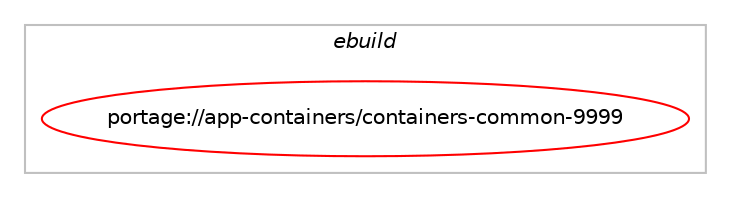 digraph prolog {

# *************
# Graph options
# *************

newrank=true;
concentrate=true;
compound=true;
graph [rankdir=LR,fontname=Helvetica,fontsize=10,ranksep=1.5];#, ranksep=2.5, nodesep=0.2];
edge  [arrowhead=vee];
node  [fontname=Helvetica,fontsize=10];

# **********
# The ebuild
# **********

subgraph cluster_leftcol {
color=gray;
label=<<i>ebuild</i>>;
id [label="portage://app-containers/containers-common-9999", color=red, width=4, href="../app-containers/containers-common-9999.svg"];
}

# ****************
# The dependencies
# ****************

subgraph cluster_midcol {
color=gray;
label=<<i>dependencies</i>>;
subgraph cluster_compile {
fillcolor="#eeeeee";
style=filled;
label=<<i>compile</i>>;
}
subgraph cluster_compileandrun {
fillcolor="#eeeeee";
style=filled;
label=<<i>compile and run</i>>;
}
subgraph cluster_run {
fillcolor="#eeeeee";
style=filled;
label=<<i>run</i>>;
# *** BEGIN UNKNOWN DEPENDENCY TYPE (TODO) ***
# id -> equal(package_dependency(portage://app-containers/containers-common-9999,run,no,app-containers,aardvark-dns,greaterequal,[1.10.0,,,1.10.0],[],[]))
# *** END UNKNOWN DEPENDENCY TYPE (TODO) ***

# *** BEGIN UNKNOWN DEPENDENCY TYPE (TODO) ***
# id -> equal(package_dependency(portage://app-containers/containers-common-9999,run,no,app-containers,containers-image,greaterequal,[5.30.0,,,5.30.0],[],[]))
# *** END UNKNOWN DEPENDENCY TYPE (TODO) ***

# *** BEGIN UNKNOWN DEPENDENCY TYPE (TODO) ***
# id -> equal(package_dependency(portage://app-containers/containers-common-9999,run,no,app-containers,containers-shortnames,none,[,,],[],[]))
# *** END UNKNOWN DEPENDENCY TYPE (TODO) ***

# *** BEGIN UNKNOWN DEPENDENCY TYPE (TODO) ***
# id -> equal(package_dependency(portage://app-containers/containers-common-9999,run,no,app-containers,containers-storage,greaterequal,[1.53.0,,,1.53.0],[],[]))
# *** END UNKNOWN DEPENDENCY TYPE (TODO) ***

# *** BEGIN UNKNOWN DEPENDENCY TYPE (TODO) ***
# id -> equal(package_dependency(portage://app-containers/containers-common-9999,run,no,app-containers,crun,greaterequal,[1.14.3,,,1.14.3],[],[]))
# *** END UNKNOWN DEPENDENCY TYPE (TODO) ***

# *** BEGIN UNKNOWN DEPENDENCY TYPE (TODO) ***
# id -> equal(package_dependency(portage://app-containers/containers-common-9999,run,no,app-containers,netavark,greaterequal,[1.10.3,,,1.10.3],[],[]))
# *** END UNKNOWN DEPENDENCY TYPE (TODO) ***

# *** BEGIN UNKNOWN DEPENDENCY TYPE (TODO) ***
# id -> equal(package_dependency(portage://app-containers/containers-common-9999,run,no,net-firewall,iptables,none,[,,],[],[use(enable(nftables),none)]))
# *** END UNKNOWN DEPENDENCY TYPE (TODO) ***

# *** BEGIN UNKNOWN DEPENDENCY TYPE (TODO) ***
# id -> equal(package_dependency(portage://app-containers/containers-common-9999,run,no,net-firewall,nftables,none,[,,],[],[]))
# *** END UNKNOWN DEPENDENCY TYPE (TODO) ***

# *** BEGIN UNKNOWN DEPENDENCY TYPE (TODO) ***
# id -> equal(package_dependency(portage://app-containers/containers-common-9999,run,no,net-misc,passt,greaterequal,[2024.03.20,,,2024.03.20],[],[]))
# *** END UNKNOWN DEPENDENCY TYPE (TODO) ***

# *** BEGIN UNKNOWN DEPENDENCY TYPE (TODO) ***
# id -> equal(package_dependency(portage://app-containers/containers-common-9999,run,no,sys-fs,fuse-overlayfs,greaterequal,[1.13,,,1.13],[],[]))
# *** END UNKNOWN DEPENDENCY TYPE (TODO) ***

}
}

# **************
# The candidates
# **************

subgraph cluster_choices {
rank=same;
color=gray;
label=<<i>candidates</i>>;

}

}
